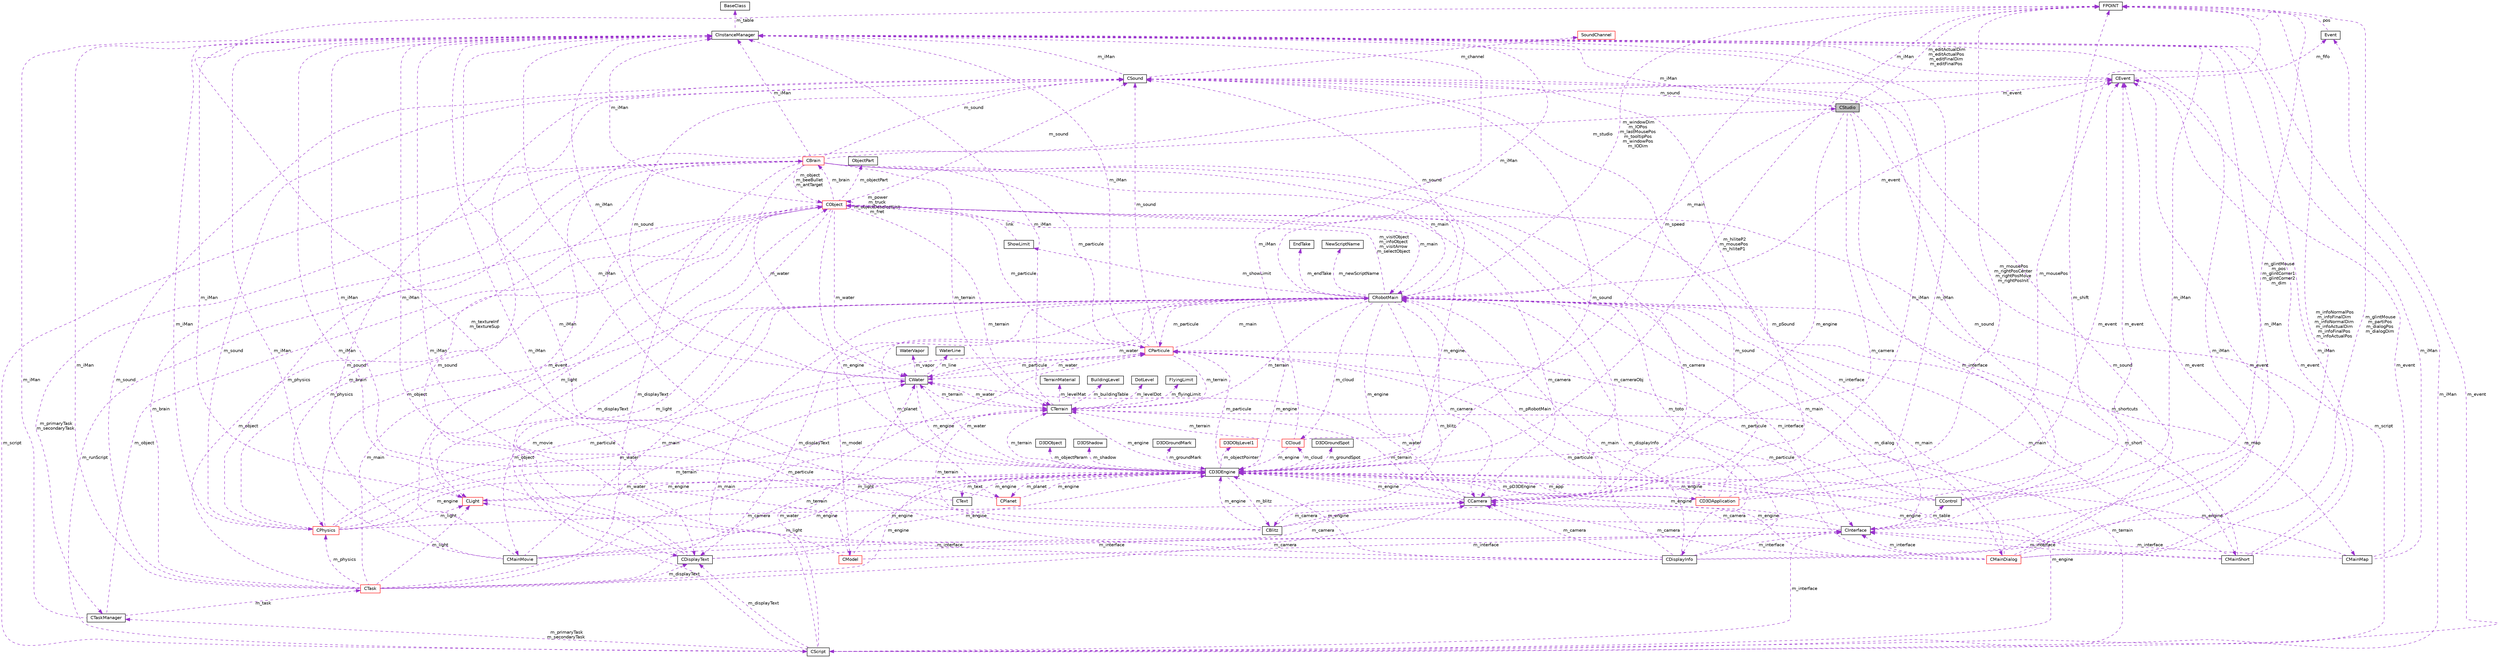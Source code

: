 digraph G
{
  edge [fontname="Helvetica",fontsize="10",labelfontname="Helvetica",labelfontsize="10"];
  node [fontname="Helvetica",fontsize="10",shape=record];
  Node1 [label="CStudio",height=0.2,width=0.4,color="black", fillcolor="grey75", style="filled" fontcolor="black"];
  Node2 -> Node1 [dir="back",color="darkorchid3",fontsize="10",style="dashed",label=" m_script" ,fontname="Helvetica"];
  Node2 [label="CScript",height=0.2,width=0.4,color="black", fillcolor="white", style="filled",URL="$class_c_script.html"];
  Node3 -> Node2 [dir="back",color="darkorchid3",fontsize="10",style="dashed",label=" m_water" ,fontname="Helvetica"];
  Node3 [label="CWater",height=0.2,width=0.4,color="black", fillcolor="white", style="filled",URL="$class_c_water.html"];
  Node4 -> Node3 [dir="back",color="darkorchid3",fontsize="10",style="dashed",label=" m_particule" ,fontname="Helvetica"];
  Node4 [label="CParticule",height=0.2,width=0.4,color="red", fillcolor="white", style="filled",URL="$class_c_particule.html"];
  Node3 -> Node4 [dir="back",color="darkorchid3",fontsize="10",style="dashed",label=" m_water" ,fontname="Helvetica"];
  Node5 -> Node4 [dir="back",color="darkorchid3",fontsize="10",style="dashed",label=" m_main" ,fontname="Helvetica"];
  Node5 [label="CRobotMain",height=0.2,width=0.4,color="black", fillcolor="white", style="filled",URL="$class_c_robot_main.html"];
  Node4 -> Node5 [dir="back",color="darkorchid3",fontsize="10",style="dashed",label=" m_particule" ,fontname="Helvetica"];
  Node3 -> Node5 [dir="back",color="darkorchid3",fontsize="10",style="dashed",label=" m_water" ,fontname="Helvetica"];
  Node6 -> Node5 [dir="back",color="darkorchid3",fontsize="10",style="dashed",label=" m_showLimit" ,fontname="Helvetica"];
  Node6 [label="ShowLimit",height=0.2,width=0.4,color="black", fillcolor="white", style="filled",URL="$struct_show_limit.html"];
  Node7 -> Node6 [dir="back",color="darkorchid3",fontsize="10",style="dashed",label=" link" ,fontname="Helvetica"];
  Node7 [label="CObject",height=0.2,width=0.4,color="red", fillcolor="white", style="filled",URL="$class_c_object.html"];
  Node4 -> Node7 [dir="back",color="darkorchid3",fontsize="10",style="dashed",label=" m_particule" ,fontname="Helvetica"];
  Node2 -> Node7 [dir="back",color="darkorchid3",fontsize="10",style="dashed",label=" m_runScript" ,fontname="Helvetica"];
  Node3 -> Node7 [dir="back",color="darkorchid3",fontsize="10",style="dashed",label=" m_water" ,fontname="Helvetica"];
  Node8 -> Node7 [dir="back",color="darkorchid3",fontsize="10",style="dashed",label=" m_light" ,fontname="Helvetica"];
  Node8 [label="CLight",height=0.2,width=0.4,color="red", fillcolor="white", style="filled",URL="$class_c_light.html"];
  Node9 -> Node8 [dir="back",color="darkorchid3",fontsize="10",style="dashed",label=" m_iMan" ,fontname="Helvetica"];
  Node9 [label="CInstanceManager",height=0.2,width=0.4,color="black", fillcolor="white", style="filled",URL="$class_c_instance_manager.html"];
  Node10 -> Node9 [dir="back",color="darkorchid3",fontsize="10",style="dashed",label=" m_table" ,fontname="Helvetica"];
  Node10 [label="BaseClass",height=0.2,width=0.4,color="black", fillcolor="white", style="filled",URL="$struct_base_class.html"];
  Node11 -> Node8 [dir="back",color="darkorchid3",fontsize="10",style="dashed",label=" m_engine" ,fontname="Helvetica"];
  Node11 [label="CD3DEngine",height=0.2,width=0.4,color="black", fillcolor="white", style="filled",URL="$class_c_d3_d_engine.html"];
  Node12 -> Node11 [dir="back",color="darkorchid3",fontsize="10",style="dashed",label=" m_groundMark" ,fontname="Helvetica"];
  Node12 [label="D3DGroundMark",height=0.2,width=0.4,color="black", fillcolor="white", style="filled",URL="$struct_d3_d_ground_mark.html"];
  Node4 -> Node11 [dir="back",color="darkorchid3",fontsize="10",style="dashed",label=" m_particule" ,fontname="Helvetica"];
  Node3 -> Node11 [dir="back",color="darkorchid3",fontsize="10",style="dashed",label=" m_water" ,fontname="Helvetica"];
  Node13 -> Node11 [dir="back",color="darkorchid3",fontsize="10",style="dashed",label=" m_blitz" ,fontname="Helvetica"];
  Node13 [label="CBlitz",height=0.2,width=0.4,color="black", fillcolor="white", style="filled",URL="$class_c_blitz.html"];
  Node14 -> Node13 [dir="back",color="darkorchid3",fontsize="10",style="dashed",label=" m_camera" ,fontname="Helvetica"];
  Node14 [label="CCamera",height=0.2,width=0.4,color="black", fillcolor="white", style="filled",URL="$class_c_camera.html"];
  Node3 -> Node14 [dir="back",color="darkorchid3",fontsize="10",style="dashed",label=" m_water" ,fontname="Helvetica"];
  Node9 -> Node14 [dir="back",color="darkorchid3",fontsize="10",style="dashed",label=" m_iMan" ,fontname="Helvetica"];
  Node15 -> Node14 [dir="back",color="darkorchid3",fontsize="10",style="dashed",label=" m_terrain" ,fontname="Helvetica"];
  Node15 [label="CTerrain",height=0.2,width=0.4,color="black", fillcolor="white", style="filled",URL="$class_c_terrain.html"];
  Node16 -> Node15 [dir="back",color="darkorchid3",fontsize="10",style="dashed",label=" m_levelMat" ,fontname="Helvetica"];
  Node16 [label="TerrainMaterial",height=0.2,width=0.4,color="black", fillcolor="white", style="filled",URL="$struct_terrain_material.html"];
  Node3 -> Node15 [dir="back",color="darkorchid3",fontsize="10",style="dashed",label=" m_water" ,fontname="Helvetica"];
  Node17 -> Node15 [dir="back",color="darkorchid3",fontsize="10",style="dashed",label=" m_buildingTable" ,fontname="Helvetica"];
  Node17 [label="BuildingLevel",height=0.2,width=0.4,color="black", fillcolor="white", style="filled",URL="$struct_building_level.html"];
  Node9 -> Node15 [dir="back",color="darkorchid3",fontsize="10",style="dashed",label=" m_iMan" ,fontname="Helvetica"];
  Node18 -> Node15 [dir="back",color="darkorchid3",fontsize="10",style="dashed",label=" m_levelDot" ,fontname="Helvetica"];
  Node18 [label="DotLevel",height=0.2,width=0.4,color="black", fillcolor="white", style="filled",URL="$struct_dot_level.html"];
  Node11 -> Node15 [dir="back",color="darkorchid3",fontsize="10",style="dashed",label=" m_engine" ,fontname="Helvetica"];
  Node19 -> Node15 [dir="back",color="darkorchid3",fontsize="10",style="dashed",label=" m_flyingLimit" ,fontname="Helvetica"];
  Node19 [label="FlyingLimit",height=0.2,width=0.4,color="black", fillcolor="white", style="filled",URL="$struct_flying_limit.html"];
  Node20 -> Node14 [dir="back",color="darkorchid3",fontsize="10",style="dashed",label=" m_mousePos\nm_rightPosCenter\nm_rightPosMove\nm_rightPosInit" ,fontname="Helvetica"];
  Node20 [label="FPOINT",height=0.2,width=0.4,color="black", fillcolor="white", style="filled",URL="$struct_f_p_o_i_n_t.html"];
  Node7 -> Node14 [dir="back",color="darkorchid3",fontsize="10",style="dashed",label=" m_cameraObj" ,fontname="Helvetica"];
  Node11 -> Node14 [dir="back",color="darkorchid3",fontsize="10",style="dashed",label=" m_engine" ,fontname="Helvetica"];
  Node9 -> Node13 [dir="back",color="darkorchid3",fontsize="10",style="dashed",label=" m_iMan" ,fontname="Helvetica"];
  Node15 -> Node13 [dir="back",color="darkorchid3",fontsize="10",style="dashed",label=" m_terrain" ,fontname="Helvetica"];
  Node20 -> Node13 [dir="back",color="darkorchid3",fontsize="10",style="dashed",label=" m_shift" ,fontname="Helvetica"];
  Node21 -> Node13 [dir="back",color="darkorchid3",fontsize="10",style="dashed",label=" m_sound" ,fontname="Helvetica"];
  Node21 [label="CSound",height=0.2,width=0.4,color="black", fillcolor="white", style="filled",URL="$class_c_sound.html"];
  Node9 -> Node21 [dir="back",color="darkorchid3",fontsize="10",style="dashed",label=" m_iMan" ,fontname="Helvetica"];
  Node22 -> Node21 [dir="back",color="darkorchid3",fontsize="10",style="dashed",label=" m_channel" ,fontname="Helvetica"];
  Node22 [label="SoundChannel",height=0.2,width=0.4,color="red", fillcolor="white", style="filled",URL="$struct_sound_channel.html"];
  Node11 -> Node13 [dir="back",color="darkorchid3",fontsize="10",style="dashed",label=" m_engine" ,fontname="Helvetica"];
  Node8 -> Node11 [dir="back",color="darkorchid3",fontsize="10",style="dashed",label=" m_light" ,fontname="Helvetica"];
  Node23 -> Node11 [dir="back",color="darkorchid3",fontsize="10",style="dashed",label=" m_objectPointer" ,fontname="Helvetica"];
  Node23 [label="D3DObjLevel1",height=0.2,width=0.4,color="red", fillcolor="white", style="filled",URL="$struct_d3_d_obj_level1.html"];
  Node24 -> Node11 [dir="back",color="darkorchid3",fontsize="10",style="dashed",label=" m_cloud" ,fontname="Helvetica"];
  Node24 [label="CCloud",height=0.2,width=0.4,color="red", fillcolor="white", style="filled",URL="$class_c_cloud.html"];
  Node9 -> Node24 [dir="back",color="darkorchid3",fontsize="10",style="dashed",label=" m_iMan" ,fontname="Helvetica"];
  Node15 -> Node24 [dir="back",color="darkorchid3",fontsize="10",style="dashed",label=" m_terrain" ,fontname="Helvetica"];
  Node20 -> Node24 [dir="back",color="darkorchid3",fontsize="10",style="dashed",label=" m_speed" ,fontname="Helvetica"];
  Node11 -> Node24 [dir="back",color="darkorchid3",fontsize="10",style="dashed",label=" m_engine" ,fontname="Helvetica"];
  Node25 -> Node11 [dir="back",color="darkorchid3",fontsize="10",style="dashed",label=" m_groundSpot" ,fontname="Helvetica"];
  Node25 [label="D3DGroundSpot",height=0.2,width=0.4,color="black", fillcolor="white", style="filled",URL="$struct_d3_d_ground_spot.html"];
  Node9 -> Node11 [dir="back",color="darkorchid3",fontsize="10",style="dashed",label=" m_iMan" ,fontname="Helvetica"];
  Node15 -> Node11 [dir="back",color="darkorchid3",fontsize="10",style="dashed",label=" m_terrain" ,fontname="Helvetica"];
  Node26 -> Node11 [dir="back",color="darkorchid3",fontsize="10",style="dashed",label=" m_app" ,fontname="Helvetica"];
  Node26 [label="CD3DApplication",height=0.2,width=0.4,color="red", fillcolor="white", style="filled",URL="$class_c_d3_d_application.html"];
  Node5 -> Node26 [dir="back",color="darkorchid3",fontsize="10",style="dashed",label=" m_pRobotMain" ,fontname="Helvetica"];
  Node9 -> Node26 [dir="back",color="darkorchid3",fontsize="10",style="dashed",label=" m_iMan" ,fontname="Helvetica"];
  Node27 -> Node26 [dir="back",color="darkorchid3",fontsize="10",style="dashed",label=" m_event" ,fontname="Helvetica"];
  Node27 [label="CEvent",height=0.2,width=0.4,color="black", fillcolor="white", style="filled",URL="$class_c_event.html"];
  Node9 -> Node27 [dir="back",color="darkorchid3",fontsize="10",style="dashed",label=" m_iMan" ,fontname="Helvetica"];
  Node28 -> Node27 [dir="back",color="darkorchid3",fontsize="10",style="dashed",label=" m_fifo" ,fontname="Helvetica"];
  Node28 [label="Event",height=0.2,width=0.4,color="black", fillcolor="white", style="filled",URL="$struct_event.html"];
  Node20 -> Node28 [dir="back",color="darkorchid3",fontsize="10",style="dashed",label=" pos" ,fontname="Helvetica"];
  Node20 -> Node26 [dir="back",color="darkorchid3",fontsize="10",style="dashed",label=" m_mousePos" ,fontname="Helvetica"];
  Node21 -> Node26 [dir="back",color="darkorchid3",fontsize="10",style="dashed",label=" m_pSound" ,fontname="Helvetica"];
  Node11 -> Node26 [dir="back",color="darkorchid3",fontsize="10",style="dashed",label=" m_pD3DEngine" ,fontname="Helvetica"];
  Node20 -> Node11 [dir="back",color="darkorchid3",fontsize="10",style="dashed",label=" m_hiliteP2\nm_mousePos\nm_hiliteP1" ,fontname="Helvetica"];
  Node29 -> Node11 [dir="back",color="darkorchid3",fontsize="10",style="dashed",label=" m_objectParam" ,fontname="Helvetica"];
  Node29 [label="D3DObject",height=0.2,width=0.4,color="black", fillcolor="white", style="filled",URL="$struct_d3_d_object.html"];
  Node21 -> Node11 [dir="back",color="darkorchid3",fontsize="10",style="dashed",label=" m_sound" ,fontname="Helvetica"];
  Node30 -> Node11 [dir="back",color="darkorchid3",fontsize="10",style="dashed",label=" m_planet" ,fontname="Helvetica"];
  Node30 [label="CPlanet",height=0.2,width=0.4,color="red", fillcolor="white", style="filled",URL="$class_c_planet.html"];
  Node9 -> Node30 [dir="back",color="darkorchid3",fontsize="10",style="dashed",label=" m_iMan" ,fontname="Helvetica"];
  Node11 -> Node30 [dir="back",color="darkorchid3",fontsize="10",style="dashed",label=" m_engine" ,fontname="Helvetica"];
  Node31 -> Node11 [dir="back",color="darkorchid3",fontsize="10",style="dashed",label=" m_text" ,fontname="Helvetica"];
  Node31 [label="CText",height=0.2,width=0.4,color="black", fillcolor="white", style="filled",URL="$class_c_text.html"];
  Node9 -> Node31 [dir="back",color="darkorchid3",fontsize="10",style="dashed",label=" m_iMan" ,fontname="Helvetica"];
  Node11 -> Node31 [dir="back",color="darkorchid3",fontsize="10",style="dashed",label=" m_engine" ,fontname="Helvetica"];
  Node32 -> Node11 [dir="back",color="darkorchid3",fontsize="10",style="dashed",label=" m_shadow" ,fontname="Helvetica"];
  Node32 [label="D3DShadow",height=0.2,width=0.4,color="black", fillcolor="white", style="filled",URL="$struct_d3_d_shadow.html"];
  Node33 -> Node7 [dir="back",color="darkorchid3",fontsize="10",style="dashed",label=" m_brain" ,fontname="Helvetica"];
  Node33 [label="CBrain",height=0.2,width=0.4,color="red", fillcolor="white", style="filled",URL="$class_c_brain.html"];
  Node4 -> Node33 [dir="back",color="darkorchid3",fontsize="10",style="dashed",label=" m_particule" ,fontname="Helvetica"];
  Node2 -> Node33 [dir="back",color="darkorchid3",fontsize="10",style="dashed",label=" m_script" ,fontname="Helvetica"];
  Node3 -> Node33 [dir="back",color="darkorchid3",fontsize="10",style="dashed",label=" m_water" ,fontname="Helvetica"];
  Node34 -> Node33 [dir="back",color="darkorchid3",fontsize="10",style="dashed",label=" m_primaryTask\nm_secondaryTask" ,fontname="Helvetica"];
  Node34 [label="CTaskManager",height=0.2,width=0.4,color="black", fillcolor="white", style="filled",URL="$class_c_task_manager.html"];
  Node35 -> Node34 [dir="back",color="darkorchid3",fontsize="10",style="dashed",label=" m_task" ,fontname="Helvetica"];
  Node35 [label="CTask",height=0.2,width=0.4,color="red", fillcolor="white", style="filled",URL="$class_c_task.html"];
  Node4 -> Node35 [dir="back",color="darkorchid3",fontsize="10",style="dashed",label=" m_particule" ,fontname="Helvetica"];
  Node3 -> Node35 [dir="back",color="darkorchid3",fontsize="10",style="dashed",label=" m_water" ,fontname="Helvetica"];
  Node8 -> Node35 [dir="back",color="darkorchid3",fontsize="10",style="dashed",label=" m_light" ,fontname="Helvetica"];
  Node33 -> Node35 [dir="back",color="darkorchid3",fontsize="10",style="dashed",label=" m_brain" ,fontname="Helvetica"];
  Node14 -> Node35 [dir="back",color="darkorchid3",fontsize="10",style="dashed",label=" m_camera" ,fontname="Helvetica"];
  Node36 -> Node35 [dir="back",color="darkorchid3",fontsize="10",style="dashed",label=" m_displayText" ,fontname="Helvetica"];
  Node36 [label="CDisplayText",height=0.2,width=0.4,color="black", fillcolor="white", style="filled",URL="$class_c_display_text.html"];
  Node37 -> Node36 [dir="back",color="darkorchid3",fontsize="10",style="dashed",label=" m_interface" ,fontname="Helvetica"];
  Node37 [label="CInterface",height=0.2,width=0.4,color="black", fillcolor="white", style="filled",URL="$class_c_interface.html"];
  Node38 -> Node37 [dir="back",color="darkorchid3",fontsize="10",style="dashed",label=" m_table" ,fontname="Helvetica"];
  Node38 [label="CControl",height=0.2,width=0.4,color="black", fillcolor="white", style="filled",URL="$class_c_control.html"];
  Node4 -> Node38 [dir="back",color="darkorchid3",fontsize="10",style="dashed",label=" m_particule" ,fontname="Helvetica"];
  Node5 -> Node38 [dir="back",color="darkorchid3",fontsize="10",style="dashed",label=" m_main" ,fontname="Helvetica"];
  Node9 -> Node38 [dir="back",color="darkorchid3",fontsize="10",style="dashed",label=" m_iMan" ,fontname="Helvetica"];
  Node27 -> Node38 [dir="back",color="darkorchid3",fontsize="10",style="dashed",label=" m_event" ,fontname="Helvetica"];
  Node20 -> Node38 [dir="back",color="darkorchid3",fontsize="10",style="dashed",label=" m_glintMouse\nm_pos\nm_glintCorner1\nm_glintCorner2\nm_dim" ,fontname="Helvetica"];
  Node21 -> Node38 [dir="back",color="darkorchid3",fontsize="10",style="dashed",label=" m_sound" ,fontname="Helvetica"];
  Node11 -> Node38 [dir="back",color="darkorchid3",fontsize="10",style="dashed",label=" m_engine" ,fontname="Helvetica"];
  Node14 -> Node37 [dir="back",color="darkorchid3",fontsize="10",style="dashed",label=" m_camera" ,fontname="Helvetica"];
  Node9 -> Node37 [dir="back",color="darkorchid3",fontsize="10",style="dashed",label=" m_iMan" ,fontname="Helvetica"];
  Node11 -> Node37 [dir="back",color="darkorchid3",fontsize="10",style="dashed",label=" m_engine" ,fontname="Helvetica"];
  Node9 -> Node36 [dir="back",color="darkorchid3",fontsize="10",style="dashed",label=" m_iMan" ,fontname="Helvetica"];
  Node21 -> Node36 [dir="back",color="darkorchid3",fontsize="10",style="dashed",label=" m_sound" ,fontname="Helvetica"];
  Node11 -> Node36 [dir="back",color="darkorchid3",fontsize="10",style="dashed",label=" m_engine" ,fontname="Helvetica"];
  Node5 -> Node35 [dir="back",color="darkorchid3",fontsize="10",style="dashed",label=" m_main" ,fontname="Helvetica"];
  Node9 -> Node35 [dir="back",color="darkorchid3",fontsize="10",style="dashed",label=" m_iMan" ,fontname="Helvetica"];
  Node15 -> Node35 [dir="back",color="darkorchid3",fontsize="10",style="dashed",label=" m_terrain" ,fontname="Helvetica"];
  Node39 -> Node35 [dir="back",color="darkorchid3",fontsize="10",style="dashed",label=" m_physics" ,fontname="Helvetica"];
  Node39 [label="CPhysics",height=0.2,width=0.4,color="red", fillcolor="white", style="filled",URL="$class_c_physics.html"];
  Node4 -> Node39 [dir="back",color="darkorchid3",fontsize="10",style="dashed",label=" m_particule" ,fontname="Helvetica"];
  Node3 -> Node39 [dir="back",color="darkorchid3",fontsize="10",style="dashed",label=" m_water" ,fontname="Helvetica"];
  Node8 -> Node39 [dir="back",color="darkorchid3",fontsize="10",style="dashed",label=" m_light" ,fontname="Helvetica"];
  Node33 -> Node39 [dir="back",color="darkorchid3",fontsize="10",style="dashed",label=" m_brain" ,fontname="Helvetica"];
  Node14 -> Node39 [dir="back",color="darkorchid3",fontsize="10",style="dashed",label=" m_camera" ,fontname="Helvetica"];
  Node9 -> Node39 [dir="back",color="darkorchid3",fontsize="10",style="dashed",label=" m_iMan" ,fontname="Helvetica"];
  Node15 -> Node39 [dir="back",color="darkorchid3",fontsize="10",style="dashed",label=" m_terrain" ,fontname="Helvetica"];
  Node21 -> Node39 [dir="back",color="darkorchid3",fontsize="10",style="dashed",label=" m_sound" ,fontname="Helvetica"];
  Node7 -> Node39 [dir="back",color="darkorchid3",fontsize="10",style="dashed",label=" m_object" ,fontname="Helvetica"];
  Node11 -> Node39 [dir="back",color="darkorchid3",fontsize="10",style="dashed",label=" m_engine" ,fontname="Helvetica"];
  Node21 -> Node35 [dir="back",color="darkorchid3",fontsize="10",style="dashed",label=" m_sound" ,fontname="Helvetica"];
  Node7 -> Node35 [dir="back",color="darkorchid3",fontsize="10",style="dashed",label=" m_object" ,fontname="Helvetica"];
  Node11 -> Node35 [dir="back",color="darkorchid3",fontsize="10",style="dashed",label=" m_engine" ,fontname="Helvetica"];
  Node9 -> Node34 [dir="back",color="darkorchid3",fontsize="10",style="dashed",label=" m_iMan" ,fontname="Helvetica"];
  Node7 -> Node34 [dir="back",color="darkorchid3",fontsize="10",style="dashed",label=" m_object" ,fontname="Helvetica"];
  Node14 -> Node33 [dir="back",color="darkorchid3",fontsize="10",style="dashed",label=" m_camera" ,fontname="Helvetica"];
  Node36 -> Node33 [dir="back",color="darkorchid3",fontsize="10",style="dashed",label=" m_displayText" ,fontname="Helvetica"];
  Node5 -> Node33 [dir="back",color="darkorchid3",fontsize="10",style="dashed",label=" m_main" ,fontname="Helvetica"];
  Node37 -> Node33 [dir="back",color="darkorchid3",fontsize="10",style="dashed",label=" m_interface" ,fontname="Helvetica"];
  Node9 -> Node33 [dir="back",color="darkorchid3",fontsize="10",style="dashed",label=" m_iMan" ,fontname="Helvetica"];
  Node15 -> Node33 [dir="back",color="darkorchid3",fontsize="10",style="dashed",label=" m_terrain" ,fontname="Helvetica"];
  Node39 -> Node33 [dir="back",color="darkorchid3",fontsize="10",style="dashed",label=" m_physics" ,fontname="Helvetica"];
  Node21 -> Node33 [dir="back",color="darkorchid3",fontsize="10",style="dashed",label=" m_sound" ,fontname="Helvetica"];
  Node1 -> Node33 [dir="back",color="darkorchid3",fontsize="10",style="dashed",label=" m_studio" ,fontname="Helvetica"];
  Node7 -> Node33 [dir="back",color="darkorchid3",fontsize="10",style="dashed",label=" m_object\nm_beeBullet\nm_antTarget" ,fontname="Helvetica"];
  Node11 -> Node33 [dir="back",color="darkorchid3",fontsize="10",style="dashed",label=" m_engine" ,fontname="Helvetica"];
  Node14 -> Node7 [dir="back",color="darkorchid3",fontsize="10",style="dashed",label=" m_camera" ,fontname="Helvetica"];
  Node36 -> Node7 [dir="back",color="darkorchid3",fontsize="10",style="dashed",label=" m_displayText" ,fontname="Helvetica"];
  Node40 -> Node7 [dir="back",color="darkorchid3",fontsize="10",style="dashed",label=" m_objectPart" ,fontname="Helvetica"];
  Node40 [label="ObjectPart",height=0.2,width=0.4,color="black", fillcolor="white", style="filled",URL="$struct_object_part.html"];
  Node5 -> Node7 [dir="back",color="darkorchid3",fontsize="10",style="dashed",label=" m_main" ,fontname="Helvetica"];
  Node9 -> Node7 [dir="back",color="darkorchid3",fontsize="10",style="dashed",label=" m_iMan" ,fontname="Helvetica"];
  Node15 -> Node7 [dir="back",color="darkorchid3",fontsize="10",style="dashed",label=" m_terrain" ,fontname="Helvetica"];
  Node39 -> Node7 [dir="back",color="darkorchid3",fontsize="10",style="dashed",label=" m_physics" ,fontname="Helvetica"];
  Node21 -> Node7 [dir="back",color="darkorchid3",fontsize="10",style="dashed",label=" m_sound" ,fontname="Helvetica"];
  Node7 -> Node7 [dir="back",color="darkorchid3",fontsize="10",style="dashed",label=" m_power\nm_truck\nm_objectDeselectList\nm_fret" ,fontname="Helvetica"];
  Node11 -> Node7 [dir="back",color="darkorchid3",fontsize="10",style="dashed",label=" m_engine" ,fontname="Helvetica"];
  Node8 -> Node5 [dir="back",color="darkorchid3",fontsize="10",style="dashed",label=" m_light" ,fontname="Helvetica"];
  Node13 -> Node5 [dir="back",color="darkorchid3",fontsize="10",style="dashed",label=" m_blitz" ,fontname="Helvetica"];
  Node24 -> Node5 [dir="back",color="darkorchid3",fontsize="10",style="dashed",label=" m_cloud" ,fontname="Helvetica"];
  Node41 -> Node5 [dir="back",color="darkorchid3",fontsize="10",style="dashed",label=" m_dialog" ,fontname="Helvetica"];
  Node41 [label="CMainDialog",height=0.2,width=0.4,color="red", fillcolor="white", style="filled",URL="$class_c_main_dialog.html"];
  Node4 -> Node41 [dir="back",color="darkorchid3",fontsize="10",style="dashed",label=" m_particule" ,fontname="Helvetica"];
  Node14 -> Node41 [dir="back",color="darkorchid3",fontsize="10",style="dashed",label=" m_camera" ,fontname="Helvetica"];
  Node37 -> Node41 [dir="back",color="darkorchid3",fontsize="10",style="dashed",label=" m_interface" ,fontname="Helvetica"];
  Node5 -> Node41 [dir="back",color="darkorchid3",fontsize="10",style="dashed",label=" m_main" ,fontname="Helvetica"];
  Node9 -> Node41 [dir="back",color="darkorchid3",fontsize="10",style="dashed",label=" m_iMan" ,fontname="Helvetica"];
  Node27 -> Node41 [dir="back",color="darkorchid3",fontsize="10",style="dashed",label=" m_event" ,fontname="Helvetica"];
  Node20 -> Node41 [dir="back",color="darkorchid3",fontsize="10",style="dashed",label=" m_glintMouse\nm_partiPos\nm_dialogPos\nm_dialogDim" ,fontname="Helvetica"];
  Node21 -> Node41 [dir="back",color="darkorchid3",fontsize="10",style="dashed",label=" m_sound" ,fontname="Helvetica"];
  Node11 -> Node41 [dir="back",color="darkorchid3",fontsize="10",style="dashed",label=" m_engine" ,fontname="Helvetica"];
  Node14 -> Node5 [dir="back",color="darkorchid3",fontsize="10",style="dashed",label=" m_camera" ,fontname="Helvetica"];
  Node42 -> Node5 [dir="back",color="darkorchid3",fontsize="10",style="dashed",label=" m_movie" ,fontname="Helvetica"];
  Node42 [label="CMainMovie",height=0.2,width=0.4,color="black", fillcolor="white", style="filled",URL="$class_c_main_movie.html"];
  Node14 -> Node42 [dir="back",color="darkorchid3",fontsize="10",style="dashed",label=" m_camera" ,fontname="Helvetica"];
  Node5 -> Node42 [dir="back",color="darkorchid3",fontsize="10",style="dashed",label=" m_main" ,fontname="Helvetica"];
  Node37 -> Node42 [dir="back",color="darkorchid3",fontsize="10",style="dashed",label=" m_interface" ,fontname="Helvetica"];
  Node9 -> Node42 [dir="back",color="darkorchid3",fontsize="10",style="dashed",label=" m_iMan" ,fontname="Helvetica"];
  Node27 -> Node42 [dir="back",color="darkorchid3",fontsize="10",style="dashed",label=" m_event" ,fontname="Helvetica"];
  Node21 -> Node42 [dir="back",color="darkorchid3",fontsize="10",style="dashed",label=" m_sound" ,fontname="Helvetica"];
  Node11 -> Node42 [dir="back",color="darkorchid3",fontsize="10",style="dashed",label=" m_engine" ,fontname="Helvetica"];
  Node36 -> Node5 [dir="back",color="darkorchid3",fontsize="10",style="dashed",label=" m_displayText" ,fontname="Helvetica"];
  Node37 -> Node5 [dir="back",color="darkorchid3",fontsize="10",style="dashed",label=" m_interface" ,fontname="Helvetica"];
  Node43 -> Node5 [dir="back",color="darkorchid3",fontsize="10",style="dashed",label=" m_model" ,fontname="Helvetica"];
  Node43 [label="CModel",height=0.2,width=0.4,color="red", fillcolor="white", style="filled",URL="$class_c_model.html"];
  Node37 -> Node43 [dir="back",color="darkorchid3",fontsize="10",style="dashed",label=" m_interface" ,fontname="Helvetica"];
  Node9 -> Node43 [dir="back",color="darkorchid3",fontsize="10",style="dashed",label=" m_iMan" ,fontname="Helvetica"];
  Node20 -> Node43 [dir="back",color="darkorchid3",fontsize="10",style="dashed",label=" m_textureInf\nm_textureSup" ,fontname="Helvetica"];
  Node11 -> Node43 [dir="back",color="darkorchid3",fontsize="10",style="dashed",label=" m_engine" ,fontname="Helvetica"];
  Node9 -> Node5 [dir="back",color="darkorchid3",fontsize="10",style="dashed",label=" m_iMan" ,fontname="Helvetica"];
  Node44 -> Node5 [dir="back",color="darkorchid3",fontsize="10",style="dashed",label=" m_newScriptName" ,fontname="Helvetica"];
  Node44 [label="NewScriptName",height=0.2,width=0.4,color="black", fillcolor="white", style="filled",URL="$struct_new_script_name.html"];
  Node27 -> Node5 [dir="back",color="darkorchid3",fontsize="10",style="dashed",label=" m_event" ,fontname="Helvetica"];
  Node15 -> Node5 [dir="back",color="darkorchid3",fontsize="10",style="dashed",label=" m_terrain" ,fontname="Helvetica"];
  Node20 -> Node5 [dir="back",color="darkorchid3",fontsize="10",style="dashed",label=" m_windowDim\nm_IOPos\nm_lastMousePos\nm_tooltipPos\nm_windowPos\nm_IODim" ,fontname="Helvetica"];
  Node45 -> Node5 [dir="back",color="darkorchid3",fontsize="10",style="dashed",label=" m_short" ,fontname="Helvetica"];
  Node45 [label="CMainShort",height=0.2,width=0.4,color="black", fillcolor="white", style="filled",URL="$class_c_main_short.html"];
  Node5 -> Node45 [dir="back",color="darkorchid3",fontsize="10",style="dashed",label=" m_main" ,fontname="Helvetica"];
  Node37 -> Node45 [dir="back",color="darkorchid3",fontsize="10",style="dashed",label=" m_interface" ,fontname="Helvetica"];
  Node9 -> Node45 [dir="back",color="darkorchid3",fontsize="10",style="dashed",label=" m_iMan" ,fontname="Helvetica"];
  Node27 -> Node45 [dir="back",color="darkorchid3",fontsize="10",style="dashed",label=" m_event" ,fontname="Helvetica"];
  Node7 -> Node45 [dir="back",color="darkorchid3",fontsize="10",style="dashed",label=" m_shortcuts" ,fontname="Helvetica"];
  Node11 -> Node45 [dir="back",color="darkorchid3",fontsize="10",style="dashed",label=" m_engine" ,fontname="Helvetica"];
  Node21 -> Node5 [dir="back",color="darkorchid3",fontsize="10",style="dashed",label=" m_sound" ,fontname="Helvetica"];
  Node30 -> Node5 [dir="back",color="darkorchid3",fontsize="10",style="dashed",label=" m_planet" ,fontname="Helvetica"];
  Node7 -> Node5 [dir="back",color="darkorchid3",fontsize="10",style="dashed",label=" m_visitObject\nm_infoObject\nm_visitArrow\nm_selectObject" ,fontname="Helvetica"];
  Node11 -> Node5 [dir="back",color="darkorchid3",fontsize="10",style="dashed",label=" m_engine" ,fontname="Helvetica"];
  Node46 -> Node5 [dir="back",color="darkorchid3",fontsize="10",style="dashed",label=" m_endTake" ,fontname="Helvetica"];
  Node46 [label="EndTake",height=0.2,width=0.4,color="black", fillcolor="white", style="filled",URL="$struct_end_take.html"];
  Node47 -> Node5 [dir="back",color="darkorchid3",fontsize="10",style="dashed",label=" m_displayInfo" ,fontname="Helvetica"];
  Node47 [label="CDisplayInfo",height=0.2,width=0.4,color="black", fillcolor="white", style="filled",URL="$class_c_display_info.html"];
  Node4 -> Node47 [dir="back",color="darkorchid3",fontsize="10",style="dashed",label=" m_particule" ,fontname="Helvetica"];
  Node8 -> Node47 [dir="back",color="darkorchid3",fontsize="10",style="dashed",label=" m_light" ,fontname="Helvetica"];
  Node14 -> Node47 [dir="back",color="darkorchid3",fontsize="10",style="dashed",label=" m_camera" ,fontname="Helvetica"];
  Node37 -> Node47 [dir="back",color="darkorchid3",fontsize="10",style="dashed",label=" m_interface" ,fontname="Helvetica"];
  Node5 -> Node47 [dir="back",color="darkorchid3",fontsize="10",style="dashed",label=" m_main" ,fontname="Helvetica"];
  Node9 -> Node47 [dir="back",color="darkorchid3",fontsize="10",style="dashed",label=" m_iMan" ,fontname="Helvetica"];
  Node27 -> Node47 [dir="back",color="darkorchid3",fontsize="10",style="dashed",label=" m_event" ,fontname="Helvetica"];
  Node20 -> Node47 [dir="back",color="darkorchid3",fontsize="10",style="dashed",label=" m_infoNormalPos\nm_infoFinalDim\nm_infoNormalDim\nm_infoActualDim\nm_infoFinalPos\nm_infoActualPos" ,fontname="Helvetica"];
  Node7 -> Node47 [dir="back",color="darkorchid3",fontsize="10",style="dashed",label=" m_toto" ,fontname="Helvetica"];
  Node11 -> Node47 [dir="back",color="darkorchid3",fontsize="10",style="dashed",label=" m_engine" ,fontname="Helvetica"];
  Node48 -> Node5 [dir="back",color="darkorchid3",fontsize="10",style="dashed",label=" m_map" ,fontname="Helvetica"];
  Node48 [label="CMainMap",height=0.2,width=0.4,color="black", fillcolor="white", style="filled",URL="$class_c_main_map.html"];
  Node37 -> Node48 [dir="back",color="darkorchid3",fontsize="10",style="dashed",label=" m_interface" ,fontname="Helvetica"];
  Node9 -> Node48 [dir="back",color="darkorchid3",fontsize="10",style="dashed",label=" m_iMan" ,fontname="Helvetica"];
  Node27 -> Node48 [dir="back",color="darkorchid3",fontsize="10",style="dashed",label=" m_event" ,fontname="Helvetica"];
  Node11 -> Node48 [dir="back",color="darkorchid3",fontsize="10",style="dashed",label=" m_engine" ,fontname="Helvetica"];
  Node9 -> Node4 [dir="back",color="darkorchid3",fontsize="10",style="dashed",label=" m_iMan" ,fontname="Helvetica"];
  Node15 -> Node4 [dir="back",color="darkorchid3",fontsize="10",style="dashed",label=" m_terrain" ,fontname="Helvetica"];
  Node21 -> Node4 [dir="back",color="darkorchid3",fontsize="10",style="dashed",label=" m_sound" ,fontname="Helvetica"];
  Node11 -> Node4 [dir="back",color="darkorchid3",fontsize="10",style="dashed",label=" m_engine" ,fontname="Helvetica"];
  Node9 -> Node3 [dir="back",color="darkorchid3",fontsize="10",style="dashed",label=" m_iMan" ,fontname="Helvetica"];
  Node15 -> Node3 [dir="back",color="darkorchid3",fontsize="10",style="dashed",label=" m_terrain" ,fontname="Helvetica"];
  Node49 -> Node3 [dir="back",color="darkorchid3",fontsize="10",style="dashed",label=" m_line" ,fontname="Helvetica"];
  Node49 [label="WaterLine",height=0.2,width=0.4,color="black", fillcolor="white", style="filled",URL="$struct_water_line.html"];
  Node21 -> Node3 [dir="back",color="darkorchid3",fontsize="10",style="dashed",label=" m_sound" ,fontname="Helvetica"];
  Node50 -> Node3 [dir="back",color="darkorchid3",fontsize="10",style="dashed",label=" m_vapor" ,fontname="Helvetica"];
  Node50 [label="WaterVapor",height=0.2,width=0.4,color="black", fillcolor="white", style="filled",URL="$struct_water_vapor.html"];
  Node11 -> Node3 [dir="back",color="darkorchid3",fontsize="10",style="dashed",label=" m_engine" ,fontname="Helvetica"];
  Node34 -> Node2 [dir="back",color="darkorchid3",fontsize="10",style="dashed",label=" m_primaryTask\nm_secondaryTask" ,fontname="Helvetica"];
  Node36 -> Node2 [dir="back",color="darkorchid3",fontsize="10",style="dashed",label=" m_displayText" ,fontname="Helvetica"];
  Node5 -> Node2 [dir="back",color="darkorchid3",fontsize="10",style="dashed",label=" m_main" ,fontname="Helvetica"];
  Node37 -> Node2 [dir="back",color="darkorchid3",fontsize="10",style="dashed",label=" m_interface" ,fontname="Helvetica"];
  Node9 -> Node2 [dir="back",color="darkorchid3",fontsize="10",style="dashed",label=" m_iMan" ,fontname="Helvetica"];
  Node28 -> Node2 [dir="back",color="darkorchid3",fontsize="10",style="dashed",label=" m_event" ,fontname="Helvetica"];
  Node15 -> Node2 [dir="back",color="darkorchid3",fontsize="10",style="dashed",label=" m_terrain" ,fontname="Helvetica"];
  Node7 -> Node2 [dir="back",color="darkorchid3",fontsize="10",style="dashed",label=" m_object" ,fontname="Helvetica"];
  Node11 -> Node2 [dir="back",color="darkorchid3",fontsize="10",style="dashed",label=" m_engine" ,fontname="Helvetica"];
  Node14 -> Node1 [dir="back",color="darkorchid3",fontsize="10",style="dashed",label=" m_camera" ,fontname="Helvetica"];
  Node37 -> Node1 [dir="back",color="darkorchid3",fontsize="10",style="dashed",label=" m_interface" ,fontname="Helvetica"];
  Node5 -> Node1 [dir="back",color="darkorchid3",fontsize="10",style="dashed",label=" m_main" ,fontname="Helvetica"];
  Node9 -> Node1 [dir="back",color="darkorchid3",fontsize="10",style="dashed",label=" m_iMan" ,fontname="Helvetica"];
  Node27 -> Node1 [dir="back",color="darkorchid3",fontsize="10",style="dashed",label=" m_event" ,fontname="Helvetica"];
  Node20 -> Node1 [dir="back",color="darkorchid3",fontsize="10",style="dashed",label=" m_editActualDim\nm_editActualPos\nm_editFinalDim\nm_editFinalPos" ,fontname="Helvetica"];
  Node21 -> Node1 [dir="back",color="darkorchid3",fontsize="10",style="dashed",label=" m_sound" ,fontname="Helvetica"];
  Node11 -> Node1 [dir="back",color="darkorchid3",fontsize="10",style="dashed",label=" m_engine" ,fontname="Helvetica"];
}
